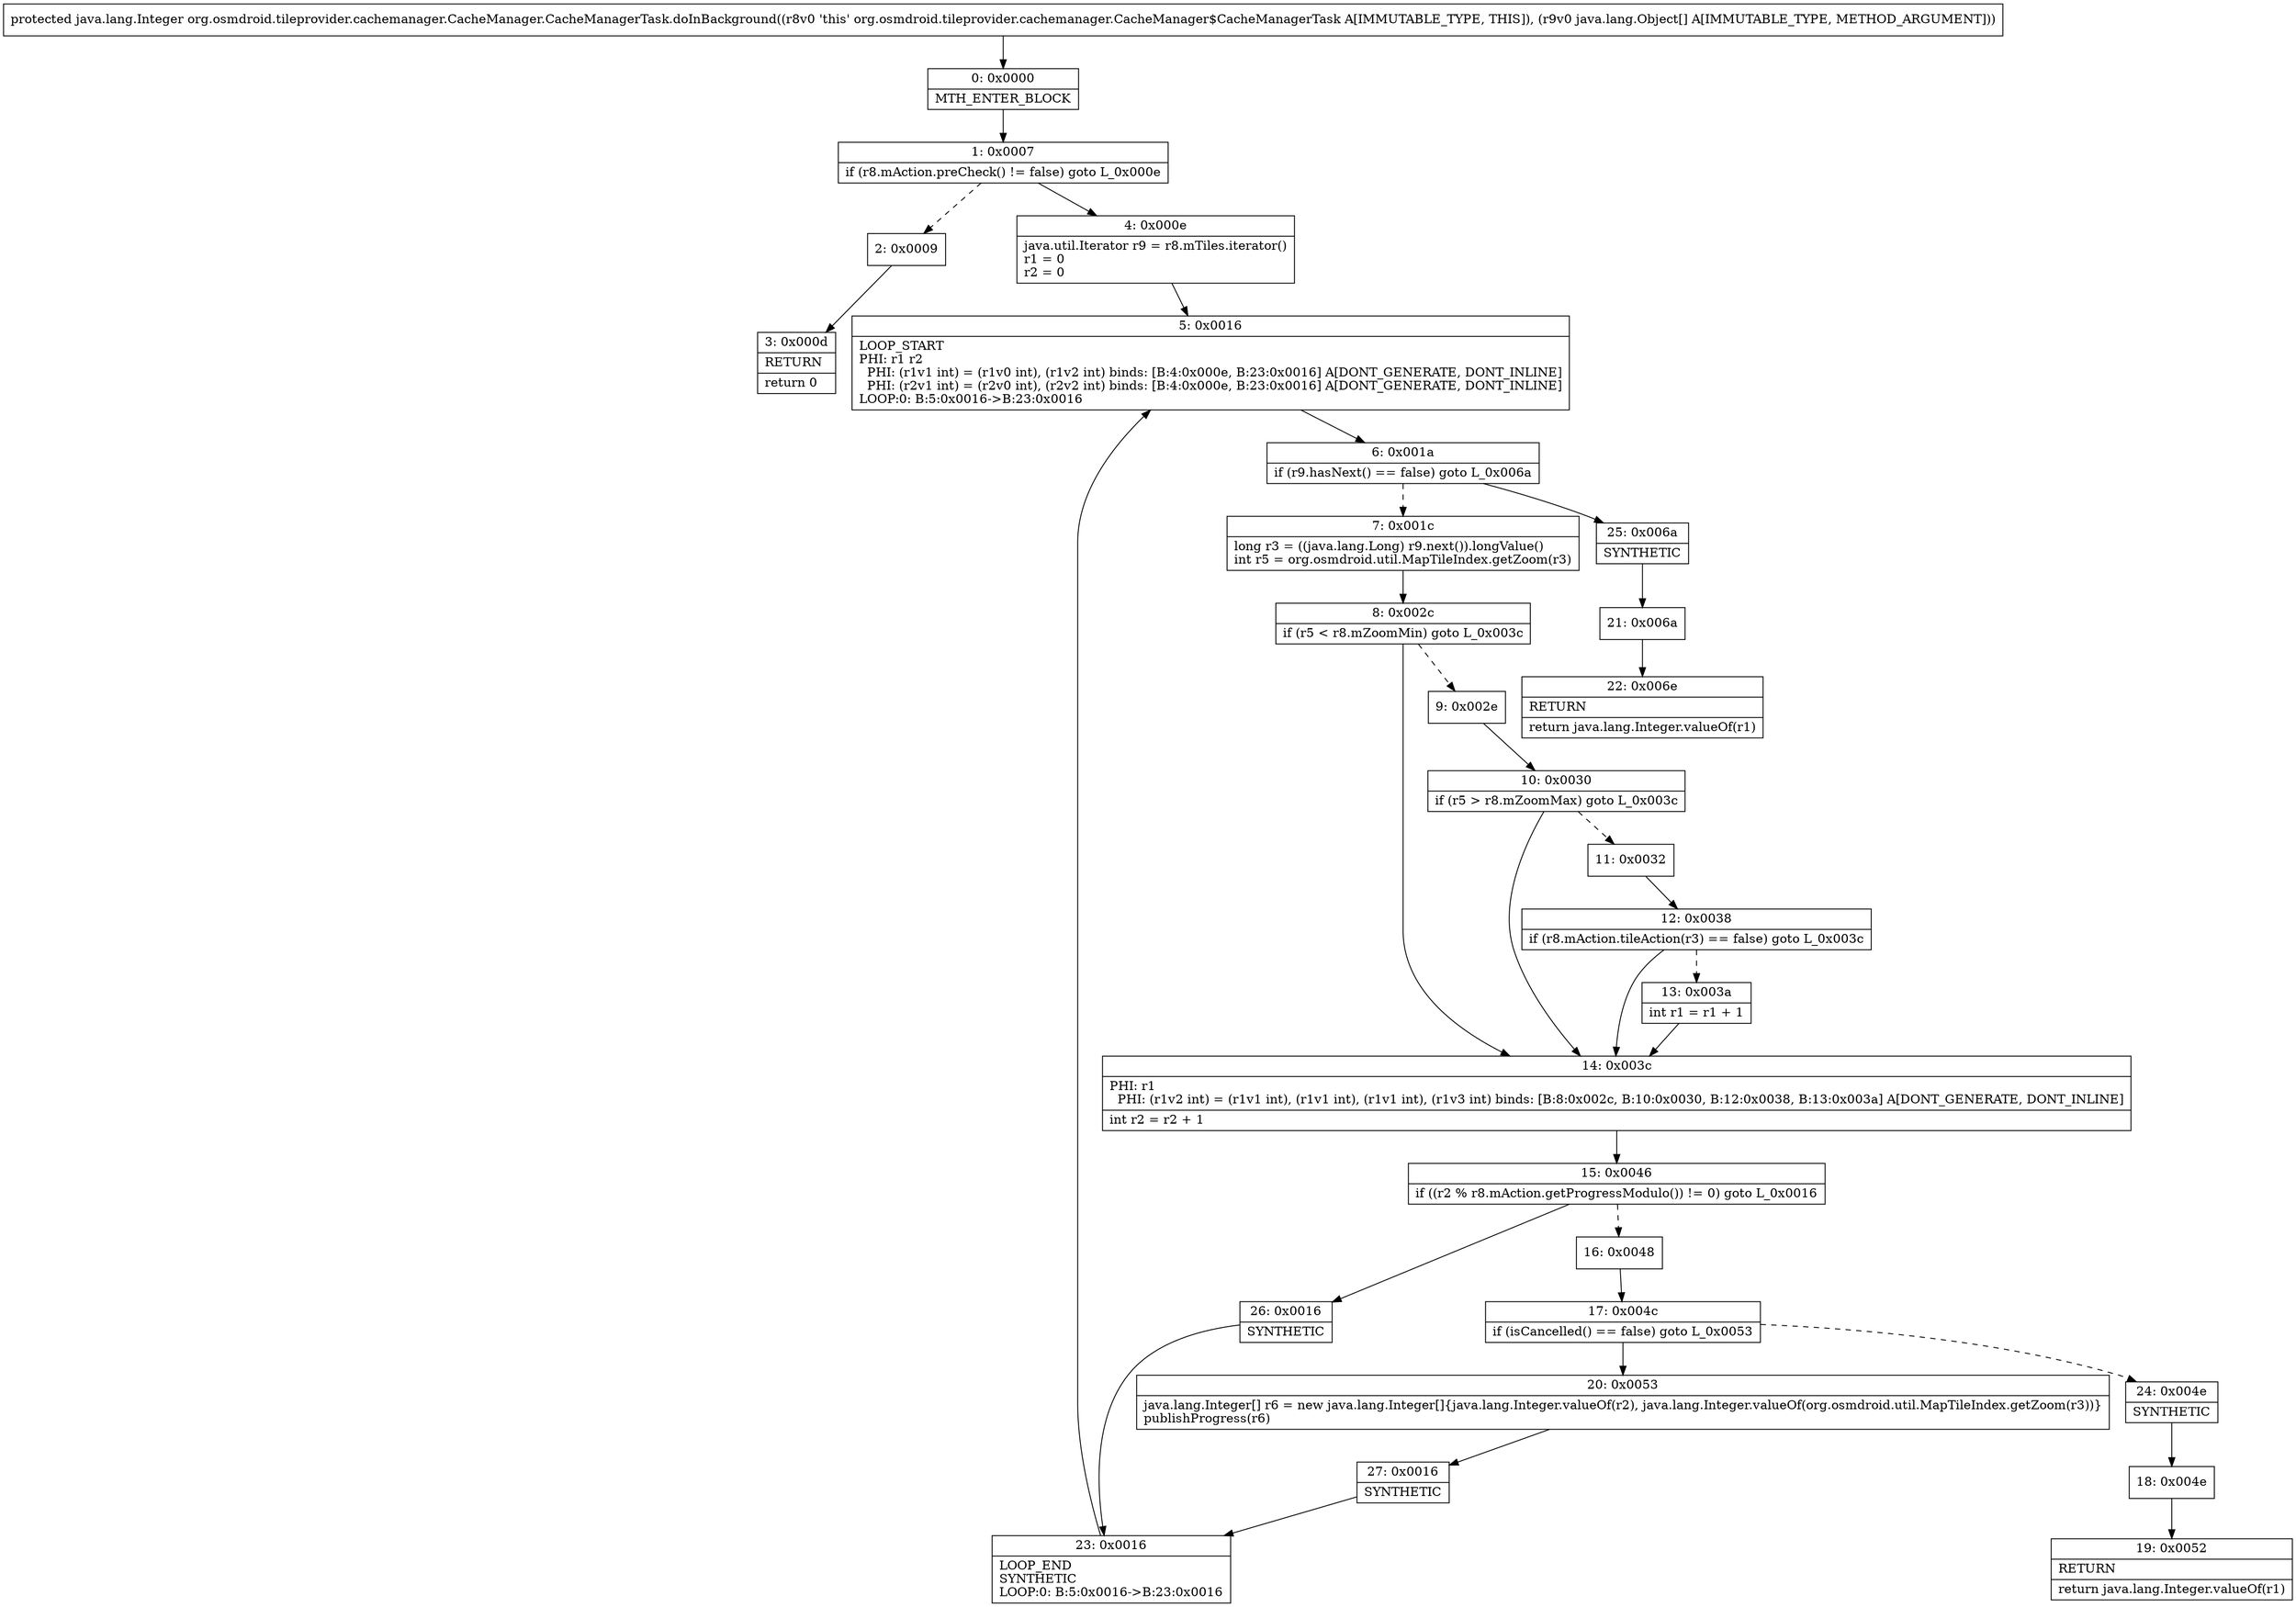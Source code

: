 digraph "CFG fororg.osmdroid.tileprovider.cachemanager.CacheManager.CacheManagerTask.doInBackground([Ljava\/lang\/Object;)Ljava\/lang\/Integer;" {
Node_0 [shape=record,label="{0\:\ 0x0000|MTH_ENTER_BLOCK\l}"];
Node_1 [shape=record,label="{1\:\ 0x0007|if (r8.mAction.preCheck() != false) goto L_0x000e\l}"];
Node_2 [shape=record,label="{2\:\ 0x0009}"];
Node_3 [shape=record,label="{3\:\ 0x000d|RETURN\l|return 0\l}"];
Node_4 [shape=record,label="{4\:\ 0x000e|java.util.Iterator r9 = r8.mTiles.iterator()\lr1 = 0\lr2 = 0\l}"];
Node_5 [shape=record,label="{5\:\ 0x0016|LOOP_START\lPHI: r1 r2 \l  PHI: (r1v1 int) = (r1v0 int), (r1v2 int) binds: [B:4:0x000e, B:23:0x0016] A[DONT_GENERATE, DONT_INLINE]\l  PHI: (r2v1 int) = (r2v0 int), (r2v2 int) binds: [B:4:0x000e, B:23:0x0016] A[DONT_GENERATE, DONT_INLINE]\lLOOP:0: B:5:0x0016\-\>B:23:0x0016\l}"];
Node_6 [shape=record,label="{6\:\ 0x001a|if (r9.hasNext() == false) goto L_0x006a\l}"];
Node_7 [shape=record,label="{7\:\ 0x001c|long r3 = ((java.lang.Long) r9.next()).longValue()\lint r5 = org.osmdroid.util.MapTileIndex.getZoom(r3)\l}"];
Node_8 [shape=record,label="{8\:\ 0x002c|if (r5 \< r8.mZoomMin) goto L_0x003c\l}"];
Node_9 [shape=record,label="{9\:\ 0x002e}"];
Node_10 [shape=record,label="{10\:\ 0x0030|if (r5 \> r8.mZoomMax) goto L_0x003c\l}"];
Node_11 [shape=record,label="{11\:\ 0x0032}"];
Node_12 [shape=record,label="{12\:\ 0x0038|if (r8.mAction.tileAction(r3) == false) goto L_0x003c\l}"];
Node_13 [shape=record,label="{13\:\ 0x003a|int r1 = r1 + 1\l}"];
Node_14 [shape=record,label="{14\:\ 0x003c|PHI: r1 \l  PHI: (r1v2 int) = (r1v1 int), (r1v1 int), (r1v1 int), (r1v3 int) binds: [B:8:0x002c, B:10:0x0030, B:12:0x0038, B:13:0x003a] A[DONT_GENERATE, DONT_INLINE]\l|int r2 = r2 + 1\l}"];
Node_15 [shape=record,label="{15\:\ 0x0046|if ((r2 % r8.mAction.getProgressModulo()) != 0) goto L_0x0016\l}"];
Node_16 [shape=record,label="{16\:\ 0x0048}"];
Node_17 [shape=record,label="{17\:\ 0x004c|if (isCancelled() == false) goto L_0x0053\l}"];
Node_18 [shape=record,label="{18\:\ 0x004e}"];
Node_19 [shape=record,label="{19\:\ 0x0052|RETURN\l|return java.lang.Integer.valueOf(r1)\l}"];
Node_20 [shape=record,label="{20\:\ 0x0053|java.lang.Integer[] r6 = new java.lang.Integer[]\{java.lang.Integer.valueOf(r2), java.lang.Integer.valueOf(org.osmdroid.util.MapTileIndex.getZoom(r3))\}\lpublishProgress(r6)\l}"];
Node_21 [shape=record,label="{21\:\ 0x006a}"];
Node_22 [shape=record,label="{22\:\ 0x006e|RETURN\l|return java.lang.Integer.valueOf(r1)\l}"];
Node_23 [shape=record,label="{23\:\ 0x0016|LOOP_END\lSYNTHETIC\lLOOP:0: B:5:0x0016\-\>B:23:0x0016\l}"];
Node_24 [shape=record,label="{24\:\ 0x004e|SYNTHETIC\l}"];
Node_25 [shape=record,label="{25\:\ 0x006a|SYNTHETIC\l}"];
Node_26 [shape=record,label="{26\:\ 0x0016|SYNTHETIC\l}"];
Node_27 [shape=record,label="{27\:\ 0x0016|SYNTHETIC\l}"];
MethodNode[shape=record,label="{protected java.lang.Integer org.osmdroid.tileprovider.cachemanager.CacheManager.CacheManagerTask.doInBackground((r8v0 'this' org.osmdroid.tileprovider.cachemanager.CacheManager$CacheManagerTask A[IMMUTABLE_TYPE, THIS]), (r9v0 java.lang.Object[] A[IMMUTABLE_TYPE, METHOD_ARGUMENT])) }"];
MethodNode -> Node_0;
Node_0 -> Node_1;
Node_1 -> Node_2[style=dashed];
Node_1 -> Node_4;
Node_2 -> Node_3;
Node_4 -> Node_5;
Node_5 -> Node_6;
Node_6 -> Node_7[style=dashed];
Node_6 -> Node_25;
Node_7 -> Node_8;
Node_8 -> Node_9[style=dashed];
Node_8 -> Node_14;
Node_9 -> Node_10;
Node_10 -> Node_11[style=dashed];
Node_10 -> Node_14;
Node_11 -> Node_12;
Node_12 -> Node_13[style=dashed];
Node_12 -> Node_14;
Node_13 -> Node_14;
Node_14 -> Node_15;
Node_15 -> Node_16[style=dashed];
Node_15 -> Node_26;
Node_16 -> Node_17;
Node_17 -> Node_20;
Node_17 -> Node_24[style=dashed];
Node_18 -> Node_19;
Node_20 -> Node_27;
Node_21 -> Node_22;
Node_23 -> Node_5;
Node_24 -> Node_18;
Node_25 -> Node_21;
Node_26 -> Node_23;
Node_27 -> Node_23;
}

